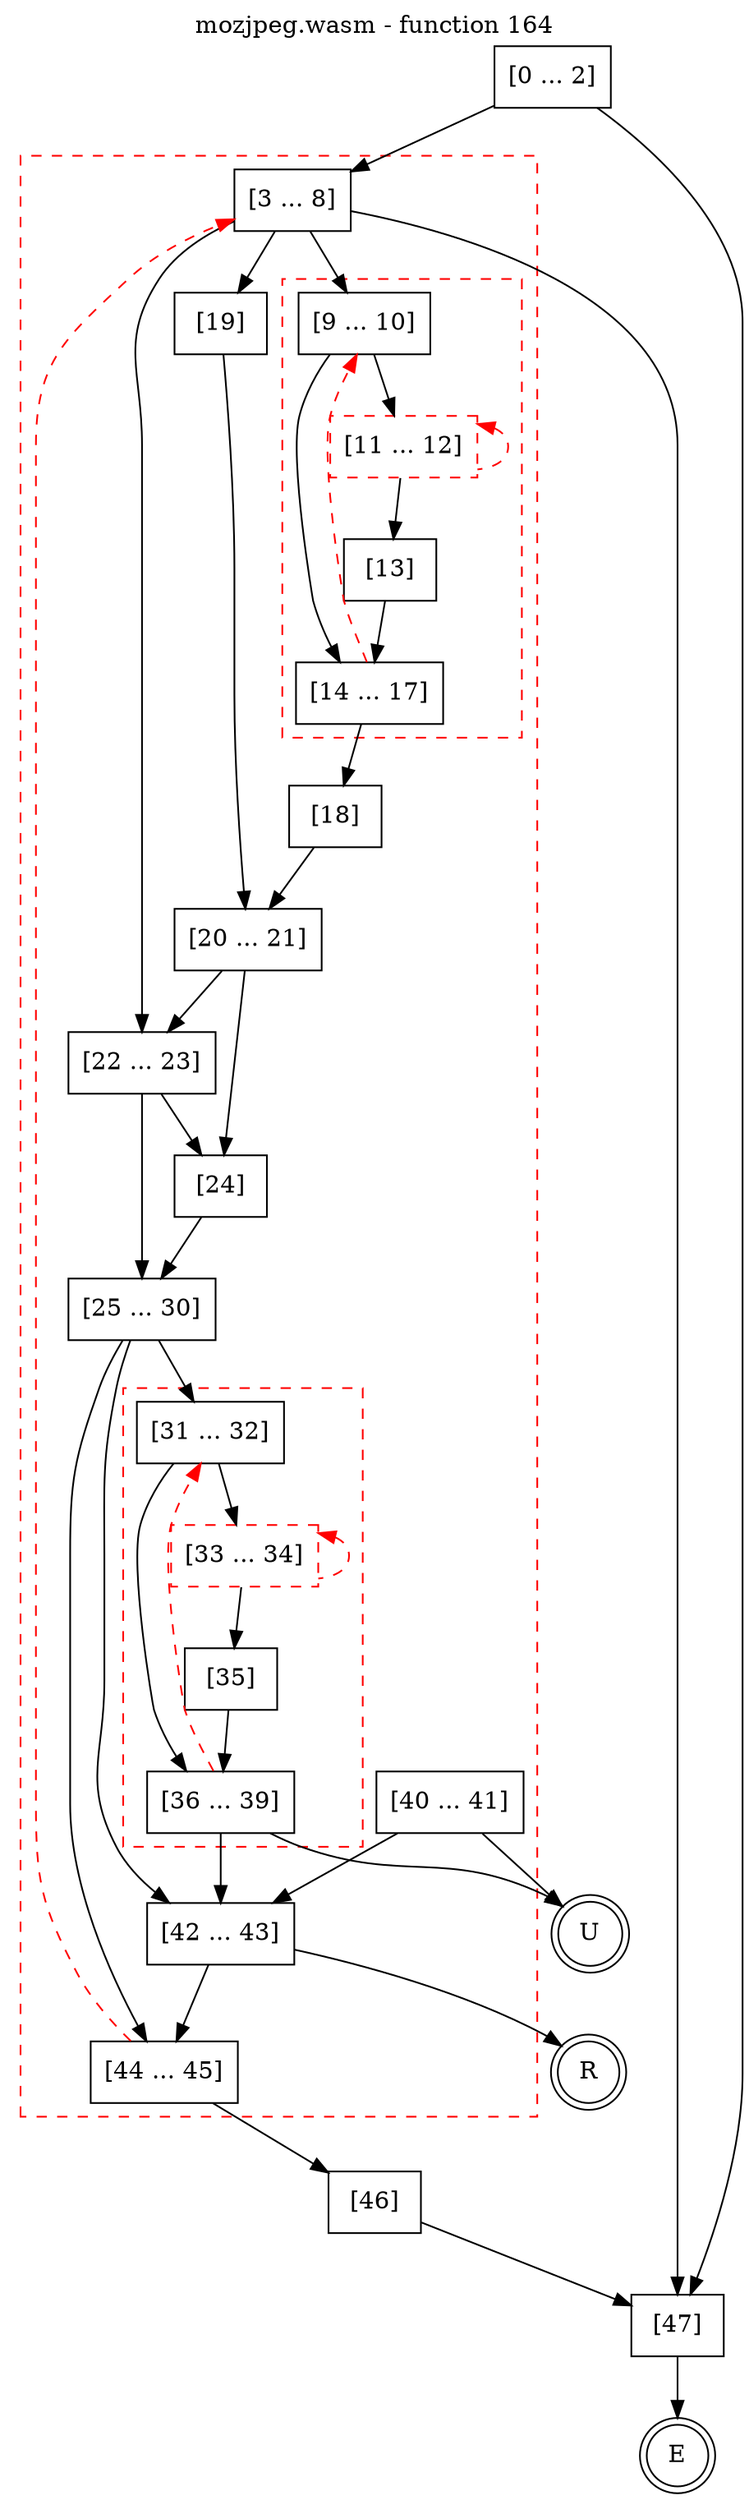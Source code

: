 digraph finite_state_machine {
    label = "mozjpeg.wasm - function 164"
    labelloc =  t
    labelfontsize = 16
    labelfontcolor = black
    labelfontname = "Helvetica"
    node [shape = doublecircle]; E U R ;
    node [shape = box];
    node [shape=box, color=black, style=solid] 0[label="[0 ... 2]"]
    subgraph cluster_3{
    label = "";
    style = dashed color = red;
    node [shape=box, color=black, style=solid] 3[label="[3 ... 8]"]
    subgraph cluster_9{
    label = "";
    style = dashed color = red;
    node [shape=box, color=black, style=solid] 9[label="[9 ... 10]"]
    node [shape=box, color=red, style=dashed] 11[label="[11 ... 12]"]
    node [shape=box, color=black, style=solid] 13[label="[13]"]
    node [shape=box, color=black, style=solid] 14[label="[14 ... 17]"]
    }
    node [shape=box, color=black, style=solid] 18[label="[18]"]
    node [shape=box, color=black, style=solid] 19[label="[19]"]
    node [shape=box, color=black, style=solid] 20[label="[20 ... 21]"]
    node [shape=box, color=black, style=solid] 22[label="[22 ... 23]"]
    node [shape=box, color=black, style=solid] 24[label="[24]"]
    node [shape=box, color=black, style=solid] 25[label="[25 ... 30]"]
    subgraph cluster_31{
    label = "";
    style = dashed color = red;
    node [shape=box, color=black, style=solid] 31[label="[31 ... 32]"]
    node [shape=box, color=red, style=dashed] 33[label="[33 ... 34]"]
    node [shape=box, color=black, style=solid] 35[label="[35]"]
    node [shape=box, color=black, style=solid] 36[label="[36 ... 39]"]
    }
    node [shape=box, color=black, style=solid] 40[label="[40 ... 41]"]
    node [shape=box, color=black, style=solid] 42[label="[42 ... 43]"]
    node [shape=box, color=black, style=solid] 44[label="[44 ... 45]"]
    }
    node [shape=box, color=black, style=solid] 46[label="[46]"]
    node [shape=box, color=black, style=solid] 47[label="[47]"]
    node [shape=box, color=black, style=solid] R[label="R"]
    node [shape=box, color=black, style=solid] U[label="U"]
    0 -> 3;
    0 -> 47;
    3 -> 9;
    3 -> 19;
    3 -> 22;
    3 -> 47;
    9 -> 11;
    9 -> 14;
    11 -> 13;
    11 -> 11[style="dashed" color="red" dir=back];
    13 -> 14;
    14 -> 9[style="dashed" color="red"];
    14 -> 18;
    18 -> 20;
    19 -> 20;
    20 -> 22;
    20 -> 24;
    22 -> 24;
    22 -> 25;
    24 -> 25;
    25 -> 31;
    25 -> 42;
    25 -> 44;
    31 -> 33;
    31 -> 36;
    33 -> 35;
    33 -> 33[style="dashed" color="red" dir=back];
    35 -> 36;
    36 -> 31[style="dashed" color="red"];
    36 -> 42;
    36 -> U;
    40 -> 42;
    40 -> U;
    42 -> 44;
    42 -> R;
    44 -> 3[style="dashed" color="red"];
    44 -> 46;
    46 -> 47;
    47 -> E;
}
